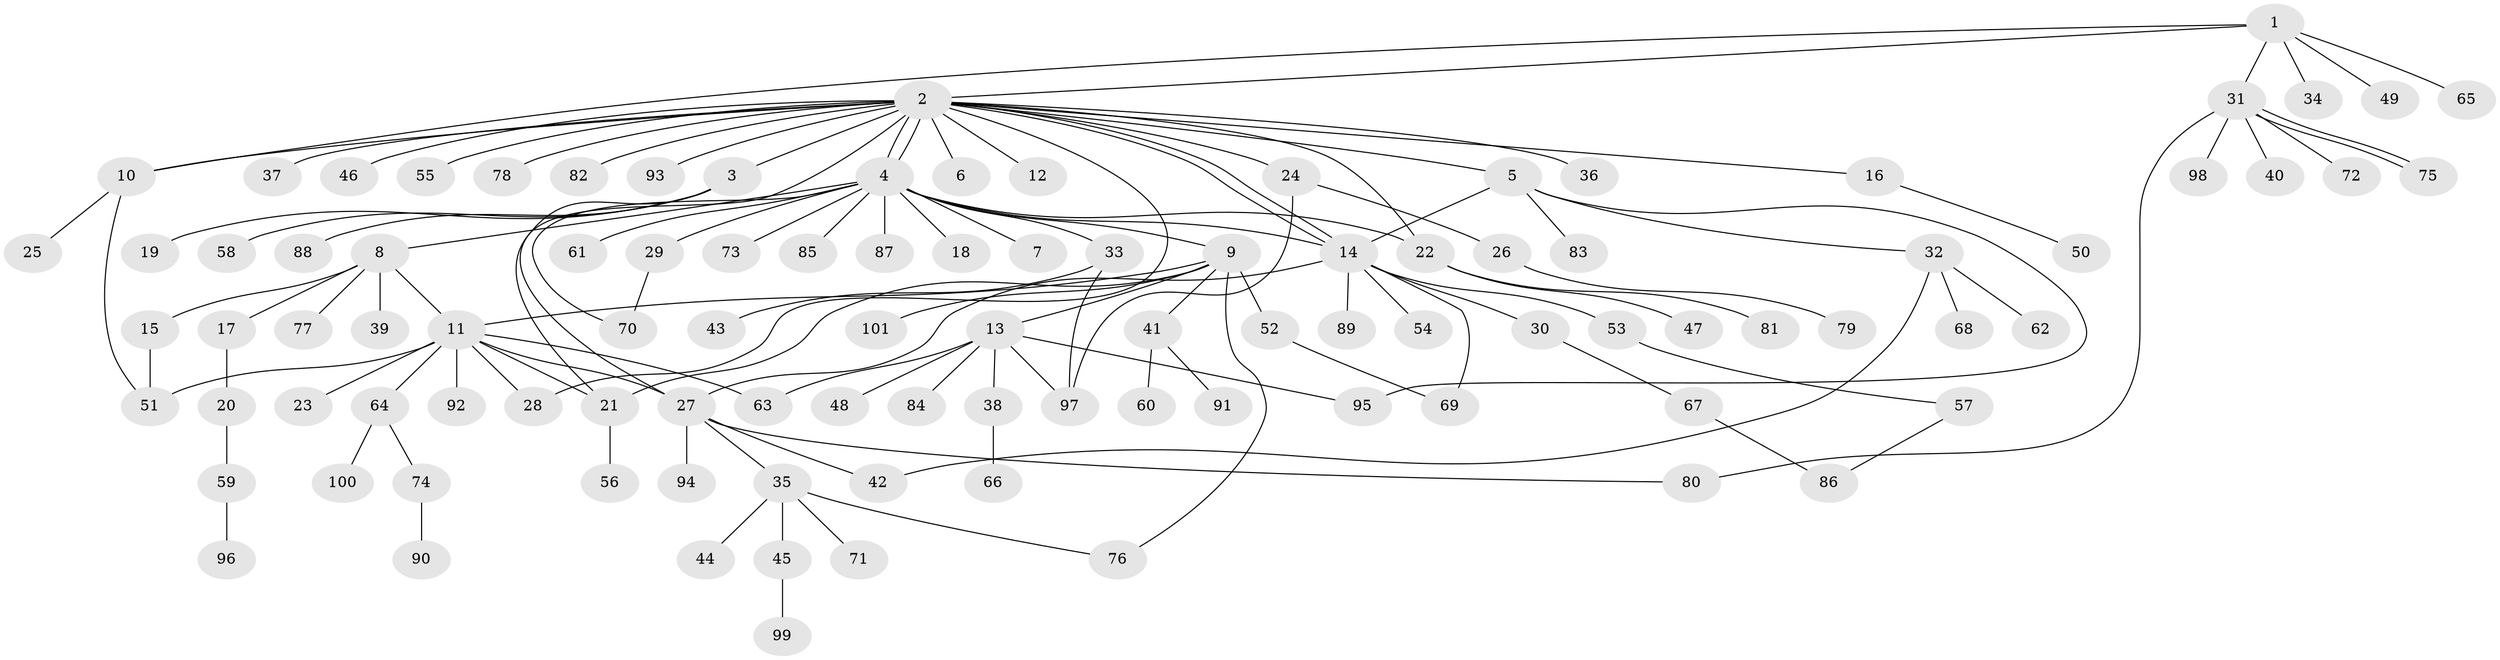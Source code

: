 // coarse degree distribution, {3: 0.12903225806451613, 10: 0.03225806451612903, 2: 0.2903225806451613, 6: 0.0967741935483871, 4: 0.12903225806451613, 7: 0.03225806451612903, 9: 0.03225806451612903, 1: 0.25806451612903225}
// Generated by graph-tools (version 1.1) at 2025/50/03/04/25 22:50:43]
// undirected, 101 vertices, 125 edges
graph export_dot {
  node [color=gray90,style=filled];
  1;
  2;
  3;
  4;
  5;
  6;
  7;
  8;
  9;
  10;
  11;
  12;
  13;
  14;
  15;
  16;
  17;
  18;
  19;
  20;
  21;
  22;
  23;
  24;
  25;
  26;
  27;
  28;
  29;
  30;
  31;
  32;
  33;
  34;
  35;
  36;
  37;
  38;
  39;
  40;
  41;
  42;
  43;
  44;
  45;
  46;
  47;
  48;
  49;
  50;
  51;
  52;
  53;
  54;
  55;
  56;
  57;
  58;
  59;
  60;
  61;
  62;
  63;
  64;
  65;
  66;
  67;
  68;
  69;
  70;
  71;
  72;
  73;
  74;
  75;
  76;
  77;
  78;
  79;
  80;
  81;
  82;
  83;
  84;
  85;
  86;
  87;
  88;
  89;
  90;
  91;
  92;
  93;
  94;
  95;
  96;
  97;
  98;
  99;
  100;
  101;
  1 -- 2;
  1 -- 10;
  1 -- 31;
  1 -- 34;
  1 -- 49;
  1 -- 65;
  2 -- 3;
  2 -- 4;
  2 -- 4;
  2 -- 5;
  2 -- 6;
  2 -- 10;
  2 -- 12;
  2 -- 14;
  2 -- 14;
  2 -- 16;
  2 -- 21;
  2 -- 22;
  2 -- 24;
  2 -- 28;
  2 -- 36;
  2 -- 37;
  2 -- 46;
  2 -- 55;
  2 -- 78;
  2 -- 82;
  2 -- 93;
  3 -- 19;
  3 -- 27;
  3 -- 58;
  3 -- 88;
  4 -- 7;
  4 -- 8;
  4 -- 9;
  4 -- 14;
  4 -- 18;
  4 -- 22;
  4 -- 29;
  4 -- 33;
  4 -- 61;
  4 -- 70;
  4 -- 73;
  4 -- 85;
  4 -- 87;
  5 -- 14;
  5 -- 32;
  5 -- 83;
  5 -- 95;
  8 -- 11;
  8 -- 15;
  8 -- 17;
  8 -- 39;
  8 -- 77;
  9 -- 11;
  9 -- 13;
  9 -- 21;
  9 -- 41;
  9 -- 52;
  9 -- 76;
  9 -- 101;
  10 -- 25;
  10 -- 51;
  11 -- 21;
  11 -- 23;
  11 -- 27;
  11 -- 28;
  11 -- 51;
  11 -- 63;
  11 -- 64;
  11 -- 92;
  13 -- 38;
  13 -- 48;
  13 -- 63;
  13 -- 84;
  13 -- 95;
  13 -- 97;
  14 -- 27;
  14 -- 30;
  14 -- 53;
  14 -- 54;
  14 -- 69;
  14 -- 89;
  15 -- 51;
  16 -- 50;
  17 -- 20;
  20 -- 59;
  21 -- 56;
  22 -- 47;
  22 -- 81;
  24 -- 26;
  24 -- 97;
  26 -- 79;
  27 -- 35;
  27 -- 42;
  27 -- 80;
  27 -- 94;
  29 -- 70;
  30 -- 67;
  31 -- 40;
  31 -- 72;
  31 -- 75;
  31 -- 75;
  31 -- 80;
  31 -- 98;
  32 -- 42;
  32 -- 62;
  32 -- 68;
  33 -- 43;
  33 -- 97;
  35 -- 44;
  35 -- 45;
  35 -- 71;
  35 -- 76;
  38 -- 66;
  41 -- 60;
  41 -- 91;
  45 -- 99;
  52 -- 69;
  53 -- 57;
  57 -- 86;
  59 -- 96;
  64 -- 74;
  64 -- 100;
  67 -- 86;
  74 -- 90;
}
